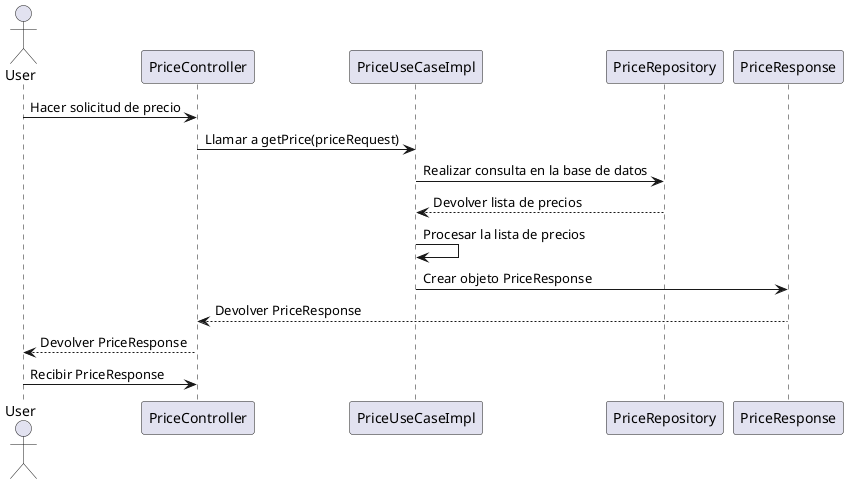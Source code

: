 @startuml
actor User
User -> PriceController: Hacer solicitud de precio
PriceController -> PriceUseCaseImpl: Llamar a getPrice(priceRequest)
PriceUseCaseImpl -> PriceRepository: Realizar consulta en la base de datos
PriceRepository --> PriceUseCaseImpl: Devolver lista de precios
PriceUseCaseImpl -> PriceUseCaseImpl: Procesar la lista de precios
PriceUseCaseImpl -> PriceResponse: Crear objeto PriceResponse
PriceResponse --> PriceController: Devolver PriceResponse
PriceController --> User: Devolver PriceResponse
User -> PriceController: Recibir PriceResponse
@enduml